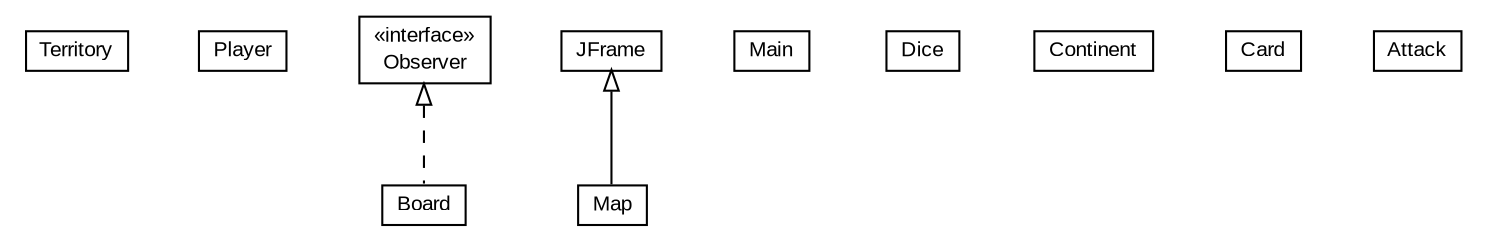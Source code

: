 #!/usr/local/bin/dot
#
# Class diagram 
# Generated by UMLGraph version R5_7_2-32-g40b5a6 (http://www.spinellis.gr/umlgraph/)
#

digraph G {
	edge [fontname="arial",fontsize=10,labelfontname="arial",labelfontsize=10];
	node [fontname="arial",fontsize=10,shape=plaintext];
	nodesep=0.25;
	ranksep=0.5;
	// main.java.game.Territory
	c0 [label=<<table title="main.java.game.Territory" border="0" cellborder="1" cellspacing="0" cellpadding="2" port="p">
		<tr><td><table border="0" cellspacing="0" cellpadding="1">
<tr><td align="center" balign="center"> Territory </td></tr>
		</table></td></tr>
		</table>>, URL="null", fontname="arial", fontcolor="black", fontsize=10.0];
	// main.java.game.Player
	c1 [label=<<table title="main.java.game.Player" border="0" cellborder="1" cellspacing="0" cellpadding="2" port="p">
		<tr><td><table border="0" cellspacing="0" cellpadding="1">
<tr><td align="center" balign="center"> Player </td></tr>
		</table></td></tr>
		</table>>, URL="null", fontname="arial", fontcolor="black", fontsize=10.0];
	// main.java.game.Observer
	c2 [label=<<table title="main.java.game.Observer" border="0" cellborder="1" cellspacing="0" cellpadding="2" port="p">
		<tr><td><table border="0" cellspacing="0" cellpadding="1">
<tr><td align="center" balign="center"> &#171;interface&#187; </td></tr>
<tr><td align="center" balign="center"> Observer </td></tr>
		</table></td></tr>
		</table>>, URL="null", fontname="arial", fontcolor="black", fontsize=10.0];
	// main.java.game.Map
	c3 [label=<<table title="main.java.game.Map" border="0" cellborder="1" cellspacing="0" cellpadding="2" port="p">
		<tr><td><table border="0" cellspacing="0" cellpadding="1">
<tr><td align="center" balign="center"> Map </td></tr>
		</table></td></tr>
		</table>>, URL="null", fontname="arial", fontcolor="black", fontsize=10.0];
	// main.java.game.Main
	c4 [label=<<table title="main.java.game.Main" border="0" cellborder="1" cellspacing="0" cellpadding="2" port="p">
		<tr><td><table border="0" cellspacing="0" cellpadding="1">
<tr><td align="center" balign="center"> Main </td></tr>
		</table></td></tr>
		</table>>, URL="null", fontname="arial", fontcolor="black", fontsize=10.0];
	// main.java.game.Dice
	c5 [label=<<table title="main.java.game.Dice" border="0" cellborder="1" cellspacing="0" cellpadding="2" port="p">
		<tr><td><table border="0" cellspacing="0" cellpadding="1">
<tr><td align="center" balign="center"> Dice </td></tr>
		</table></td></tr>
		</table>>, URL="null", fontname="arial", fontcolor="black", fontsize=10.0];
	// main.java.game.Continent
	c6 [label=<<table title="main.java.game.Continent" border="0" cellborder="1" cellspacing="0" cellpadding="2" port="p">
		<tr><td><table border="0" cellspacing="0" cellpadding="1">
<tr><td align="center" balign="center"> Continent </td></tr>
		</table></td></tr>
		</table>>, URL="null", fontname="arial", fontcolor="black", fontsize=10.0];
	// main.java.game.Card
	c7 [label=<<table title="main.java.game.Card" border="0" cellborder="1" cellspacing="0" cellpadding="2" port="p">
		<tr><td><table border="0" cellspacing="0" cellpadding="1">
<tr><td align="center" balign="center"> Card </td></tr>
		</table></td></tr>
		</table>>, URL="null", fontname="arial", fontcolor="black", fontsize=10.0];
	// main.java.game.Board
	c8 [label=<<table title="main.java.game.Board" border="0" cellborder="1" cellspacing="0" cellpadding="2" port="p">
		<tr><td><table border="0" cellspacing="0" cellpadding="1">
<tr><td align="center" balign="center"> Board </td></tr>
		</table></td></tr>
		</table>>, URL="null", fontname="arial", fontcolor="black", fontsize=10.0];
	// main.java.game.Attack
	c9 [label=<<table title="main.java.game.Attack" border="0" cellborder="1" cellspacing="0" cellpadding="2" port="p">
		<tr><td><table border="0" cellspacing="0" cellpadding="1">
<tr><td align="center" balign="center"> Attack </td></tr>
		</table></td></tr>
		</table>>, URL="null", fontname="arial", fontcolor="black", fontsize=10.0];
	//main.java.game.Map extends javax.swing.JFrame
	c10:p -> c3:p [dir=back,arrowtail=empty];
	//main.java.game.Board implements main.java.game.Observer
	c2:p -> c8:p [dir=back,arrowtail=empty,style=dashed];
	// javax.swing.JFrame
	c10 [label=<<table title="javax.swing.JFrame" border="0" cellborder="1" cellspacing="0" cellpadding="2" port="p" href="http://docs.oracle.com/javase/7/docs/api/javax/swing/JFrame.html" target="_parent">
		<tr><td><table border="0" cellspacing="0" cellpadding="1">
<tr><td align="center" balign="center"> JFrame </td></tr>
		</table></td></tr>
		</table>>, URL="http://docs.oracle.com/javase/7/docs/api/javax/swing/JFrame.html", fontname="arial", fontcolor="black", fontsize=10.0];
}

